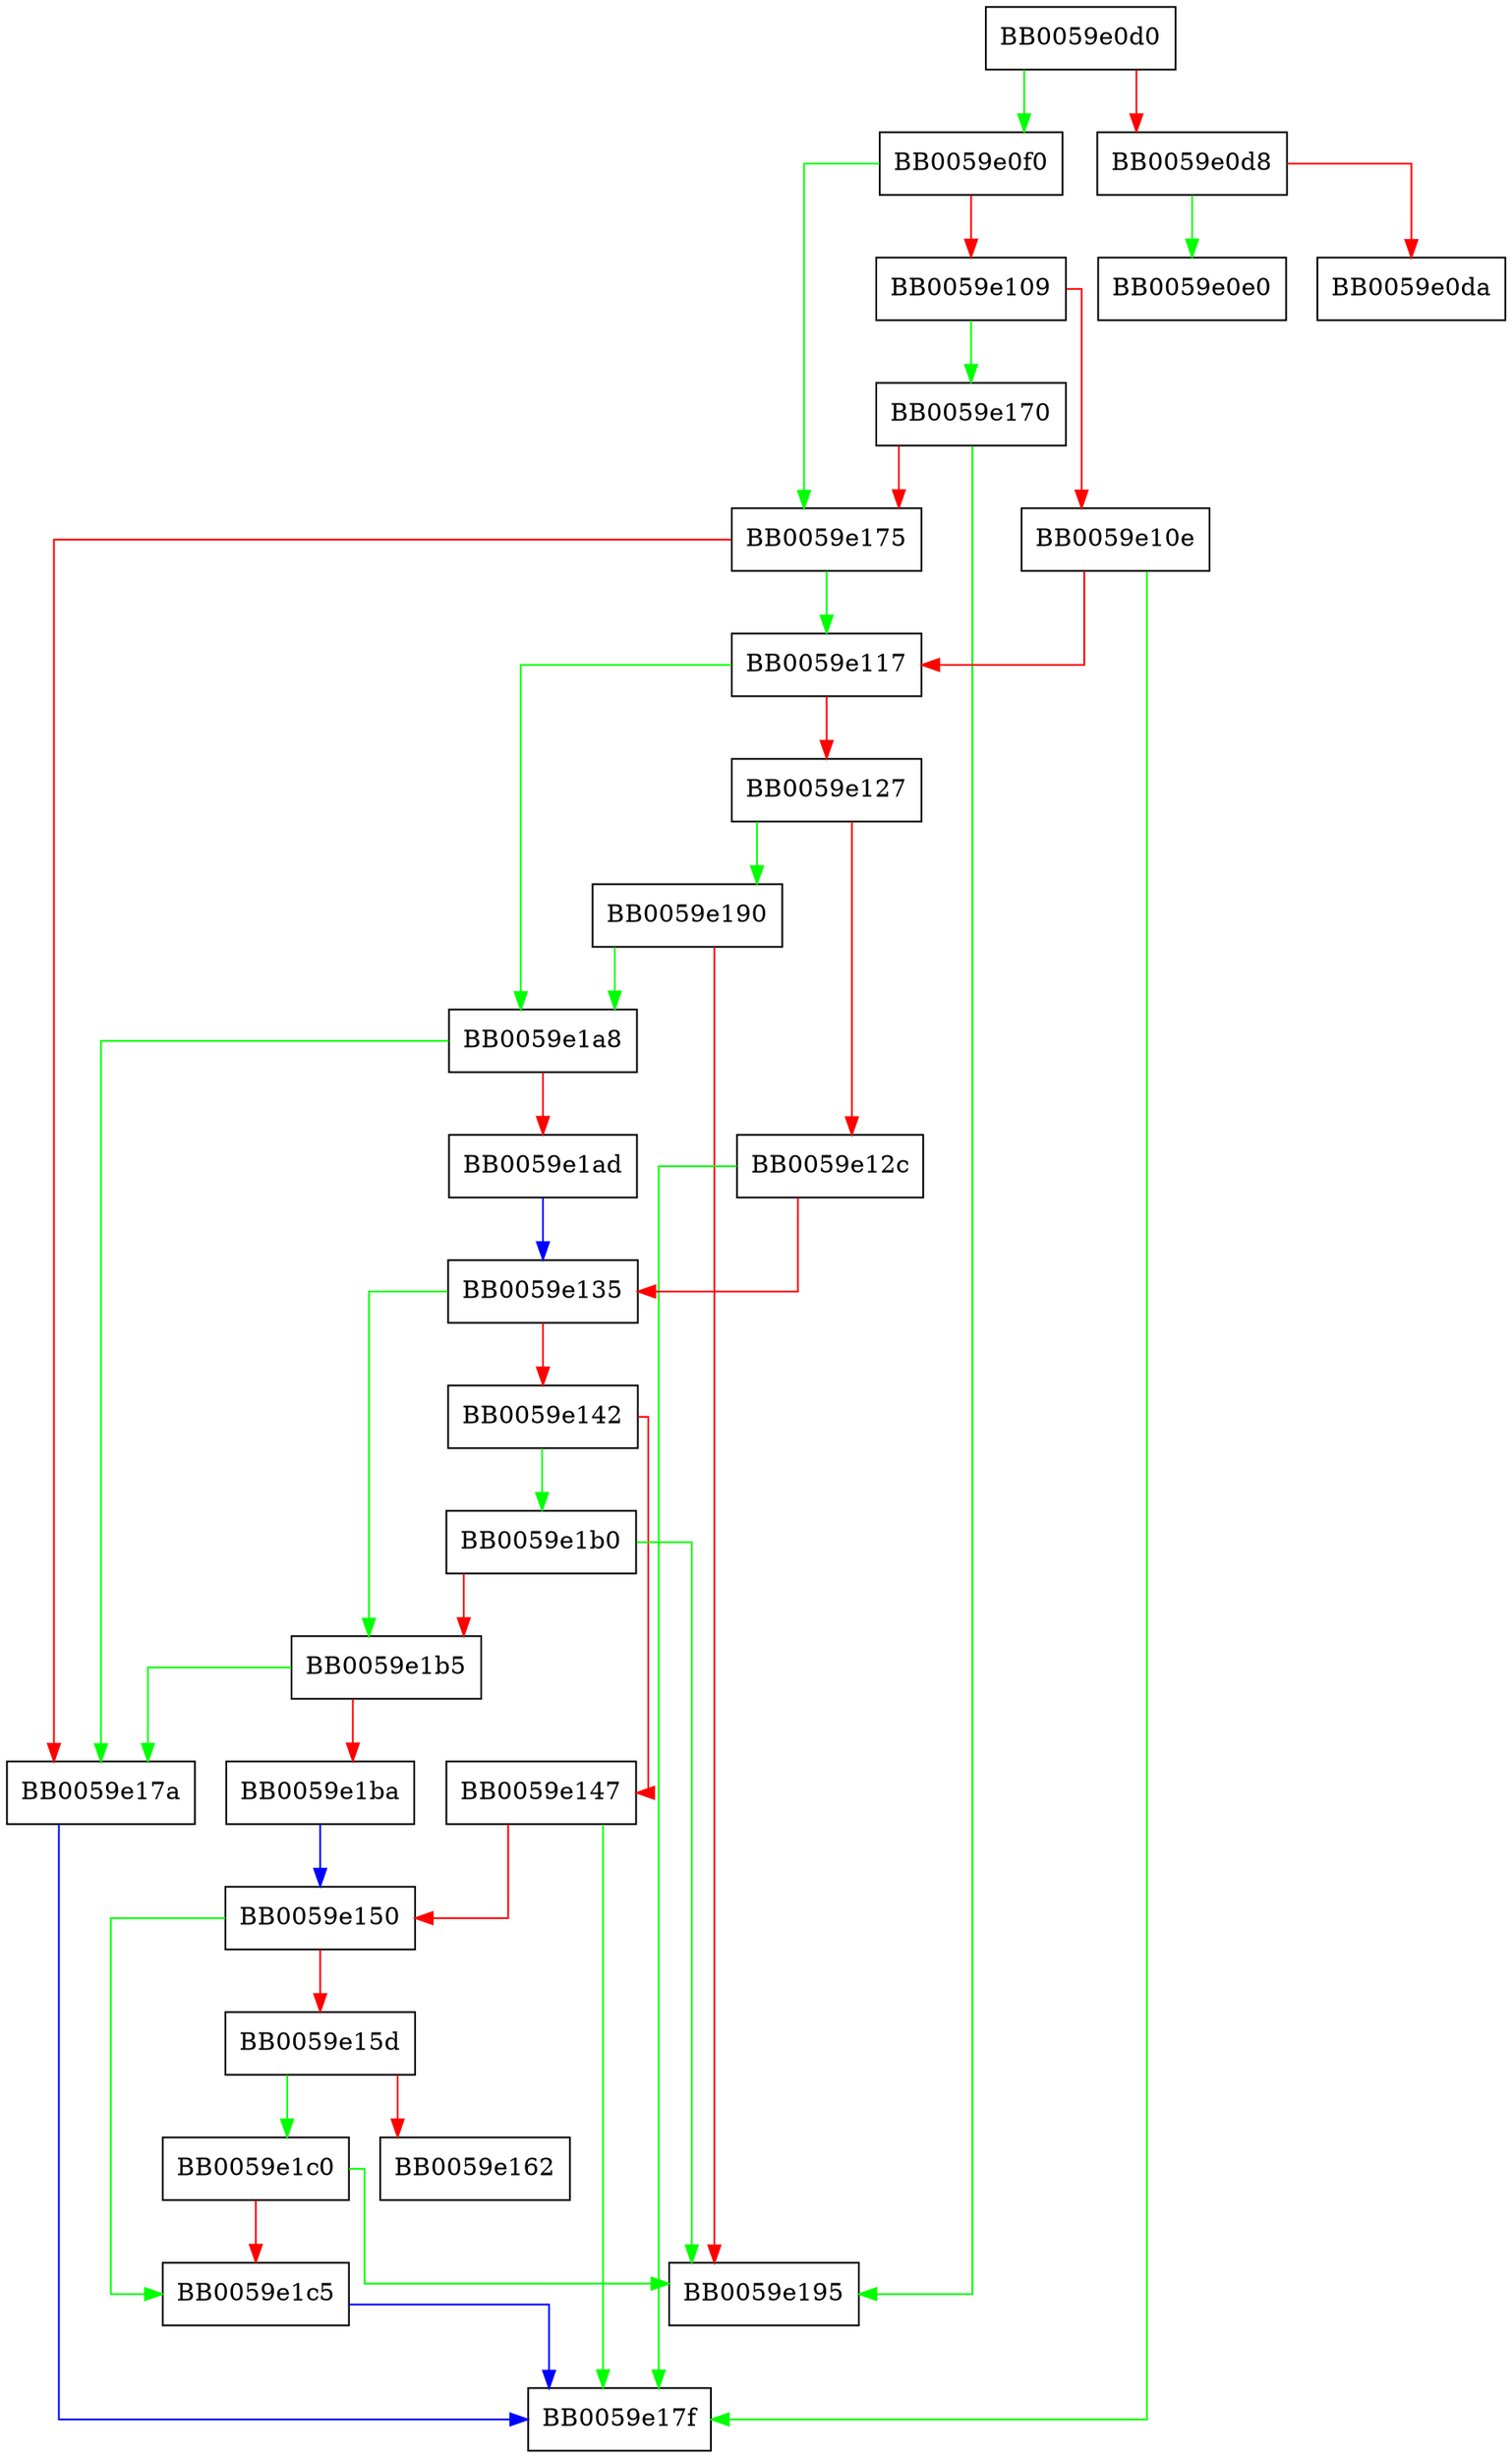 digraph decoder_cache_entry_cmp {
  node [shape="box"];
  graph [splines=ortho];
  BB0059e0d0 -> BB0059e0f0 [color="green"];
  BB0059e0d0 -> BB0059e0d8 [color="red"];
  BB0059e0d8 -> BB0059e0e0 [color="green"];
  BB0059e0d8 -> BB0059e0da [color="red"];
  BB0059e0f0 -> BB0059e175 [color="green"];
  BB0059e0f0 -> BB0059e109 [color="red"];
  BB0059e109 -> BB0059e170 [color="green"];
  BB0059e109 -> BB0059e10e [color="red"];
  BB0059e10e -> BB0059e17f [color="green"];
  BB0059e10e -> BB0059e117 [color="red"];
  BB0059e117 -> BB0059e1a8 [color="green"];
  BB0059e117 -> BB0059e127 [color="red"];
  BB0059e127 -> BB0059e190 [color="green"];
  BB0059e127 -> BB0059e12c [color="red"];
  BB0059e12c -> BB0059e17f [color="green"];
  BB0059e12c -> BB0059e135 [color="red"];
  BB0059e135 -> BB0059e1b5 [color="green"];
  BB0059e135 -> BB0059e142 [color="red"];
  BB0059e142 -> BB0059e1b0 [color="green"];
  BB0059e142 -> BB0059e147 [color="red"];
  BB0059e147 -> BB0059e17f [color="green"];
  BB0059e147 -> BB0059e150 [color="red"];
  BB0059e150 -> BB0059e1c5 [color="green"];
  BB0059e150 -> BB0059e15d [color="red"];
  BB0059e15d -> BB0059e1c0 [color="green"];
  BB0059e15d -> BB0059e162 [color="red"];
  BB0059e170 -> BB0059e195 [color="green"];
  BB0059e170 -> BB0059e175 [color="red"];
  BB0059e175 -> BB0059e117 [color="green"];
  BB0059e175 -> BB0059e17a [color="red"];
  BB0059e17a -> BB0059e17f [color="blue"];
  BB0059e190 -> BB0059e1a8 [color="green"];
  BB0059e190 -> BB0059e195 [color="red"];
  BB0059e1a8 -> BB0059e17a [color="green"];
  BB0059e1a8 -> BB0059e1ad [color="red"];
  BB0059e1ad -> BB0059e135 [color="blue"];
  BB0059e1b0 -> BB0059e195 [color="green"];
  BB0059e1b0 -> BB0059e1b5 [color="red"];
  BB0059e1b5 -> BB0059e17a [color="green"];
  BB0059e1b5 -> BB0059e1ba [color="red"];
  BB0059e1ba -> BB0059e150 [color="blue"];
  BB0059e1c0 -> BB0059e195 [color="green"];
  BB0059e1c0 -> BB0059e1c5 [color="red"];
  BB0059e1c5 -> BB0059e17f [color="blue"];
}